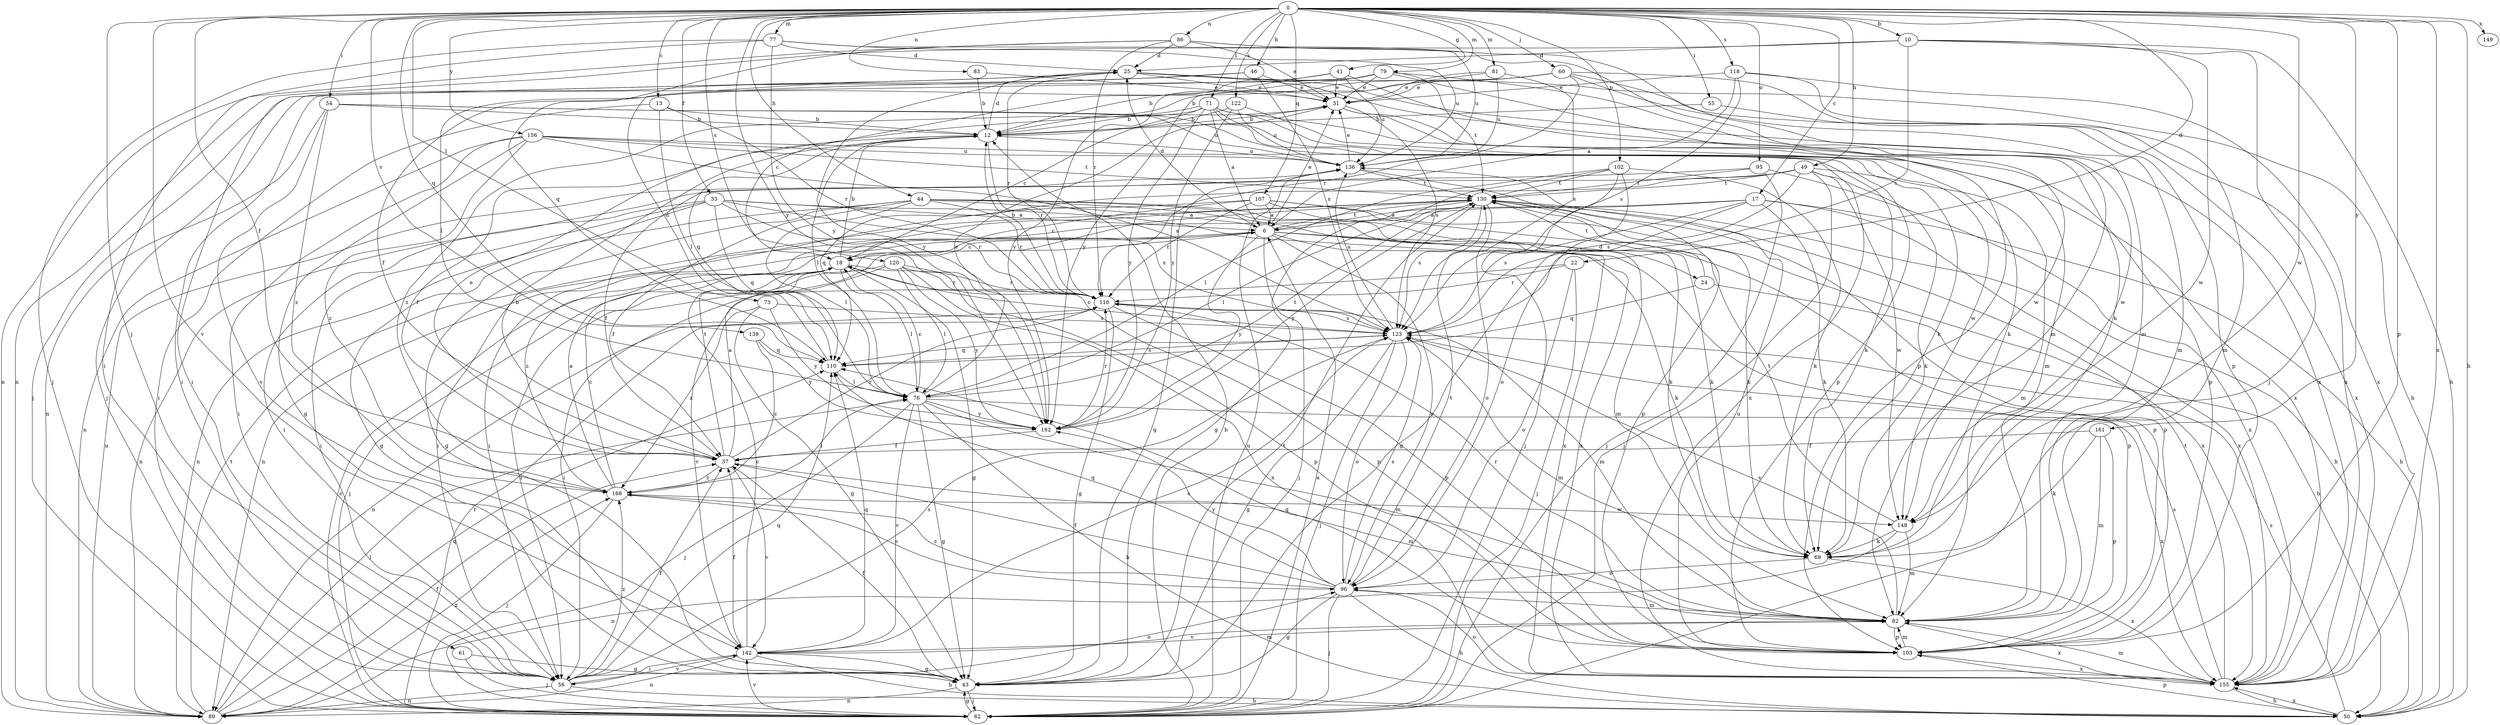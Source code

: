 strict digraph  {
0;
6;
10;
12;
13;
17;
18;
22;
24;
25;
31;
33;
37;
41;
43;
44;
46;
49;
50;
54;
55;
56;
60;
61;
62;
69;
71;
73;
76;
77;
79;
81;
82;
83;
86;
89;
95;
96;
102;
103;
107;
110;
116;
118;
120;
122;
123;
130;
136;
139;
142;
148;
149;
155;
156;
161;
162;
168;
0 -> 10  [label=b];
0 -> 13  [label=c];
0 -> 17  [label=c];
0 -> 22  [label=d];
0 -> 33  [label=f];
0 -> 37  [label=f];
0 -> 41  [label=g];
0 -> 44  [label=h];
0 -> 46  [label=h];
0 -> 49  [label=h];
0 -> 50  [label=h];
0 -> 54  [label=i];
0 -> 55  [label=i];
0 -> 60  [label=j];
0 -> 61  [label=j];
0 -> 71  [label=l];
0 -> 73  [label=l];
0 -> 77  [label=m];
0 -> 79  [label=m];
0 -> 81  [label=m];
0 -> 83  [label=n];
0 -> 86  [label=n];
0 -> 95  [label=o];
0 -> 102  [label=p];
0 -> 103  [label=p];
0 -> 107  [label=q];
0 -> 110  [label=q];
0 -> 118  [label=s];
0 -> 120  [label=s];
0 -> 122  [label=s];
0 -> 139  [label=v];
0 -> 142  [label=v];
0 -> 148  [label=w];
0 -> 149  [label=x];
0 -> 155  [label=x];
0 -> 156  [label=y];
0 -> 161  [label=y];
0 -> 162  [label=y];
6 -> 18  [label=c];
6 -> 24  [label=d];
6 -> 25  [label=d];
6 -> 31  [label=e];
6 -> 62  [label=j];
6 -> 69  [label=k];
6 -> 96  [label=o];
6 -> 103  [label=p];
6 -> 130  [label=t];
6 -> 162  [label=y];
6 -> 168  [label=z];
10 -> 25  [label=d];
10 -> 50  [label=h];
10 -> 62  [label=j];
10 -> 89  [label=n];
10 -> 123  [label=s];
10 -> 148  [label=w];
12 -> 25  [label=d];
12 -> 37  [label=f];
12 -> 76  [label=l];
12 -> 110  [label=q];
12 -> 116  [label=r];
12 -> 136  [label=u];
13 -> 12  [label=b];
13 -> 56  [label=i];
13 -> 76  [label=l];
13 -> 116  [label=r];
17 -> 6  [label=a];
17 -> 43  [label=g];
17 -> 50  [label=h];
17 -> 56  [label=i];
17 -> 69  [label=k];
17 -> 123  [label=s];
17 -> 155  [label=x];
18 -> 12  [label=b];
18 -> 43  [label=g];
18 -> 62  [label=j];
18 -> 76  [label=l];
18 -> 103  [label=p];
18 -> 116  [label=r];
22 -> 56  [label=i];
22 -> 62  [label=j];
22 -> 96  [label=o];
22 -> 116  [label=r];
24 -> 50  [label=h];
24 -> 110  [label=q];
24 -> 130  [label=t];
25 -> 31  [label=e];
25 -> 50  [label=h];
25 -> 56  [label=i];
25 -> 69  [label=k];
25 -> 116  [label=r];
25 -> 155  [label=x];
25 -> 162  [label=y];
31 -> 12  [label=b];
31 -> 82  [label=m];
31 -> 103  [label=p];
31 -> 123  [label=s];
33 -> 6  [label=a];
33 -> 43  [label=g];
33 -> 56  [label=i];
33 -> 89  [label=n];
33 -> 110  [label=q];
33 -> 116  [label=r];
33 -> 123  [label=s];
33 -> 155  [label=x];
37 -> 6  [label=a];
37 -> 12  [label=b];
37 -> 31  [label=e];
37 -> 82  [label=m];
37 -> 116  [label=r];
37 -> 130  [label=t];
37 -> 142  [label=v];
37 -> 168  [label=z];
41 -> 12  [label=b];
41 -> 18  [label=c];
41 -> 31  [label=e];
41 -> 136  [label=u];
41 -> 148  [label=w];
43 -> 37  [label=f];
43 -> 62  [label=j];
43 -> 89  [label=n];
43 -> 130  [label=t];
44 -> 6  [label=a];
44 -> 37  [label=f];
44 -> 43  [label=g];
44 -> 69  [label=k];
44 -> 76  [label=l];
44 -> 82  [label=m];
44 -> 89  [label=n];
44 -> 116  [label=r];
44 -> 155  [label=x];
46 -> 31  [label=e];
46 -> 62  [label=j];
46 -> 76  [label=l];
46 -> 123  [label=s];
49 -> 56  [label=i];
49 -> 62  [label=j];
49 -> 69  [label=k];
49 -> 82  [label=m];
49 -> 110  [label=q];
49 -> 123  [label=s];
49 -> 130  [label=t];
49 -> 148  [label=w];
50 -> 103  [label=p];
50 -> 123  [label=s];
50 -> 155  [label=x];
54 -> 12  [label=b];
54 -> 89  [label=n];
54 -> 136  [label=u];
54 -> 142  [label=v];
54 -> 155  [label=x];
54 -> 168  [label=z];
55 -> 12  [label=b];
55 -> 155  [label=x];
56 -> 37  [label=f];
56 -> 50  [label=h];
56 -> 89  [label=n];
56 -> 96  [label=o];
56 -> 110  [label=q];
56 -> 123  [label=s];
56 -> 142  [label=v];
56 -> 168  [label=z];
60 -> 12  [label=b];
60 -> 31  [label=e];
60 -> 37  [label=f];
60 -> 82  [label=m];
60 -> 103  [label=p];
60 -> 116  [label=r];
60 -> 155  [label=x];
61 -> 43  [label=g];
61 -> 62  [label=j];
62 -> 6  [label=a];
62 -> 12  [label=b];
62 -> 18  [label=c];
62 -> 43  [label=g];
62 -> 116  [label=r];
62 -> 136  [label=u];
62 -> 142  [label=v];
69 -> 96  [label=o];
69 -> 155  [label=x];
71 -> 6  [label=a];
71 -> 12  [label=b];
71 -> 18  [label=c];
71 -> 69  [label=k];
71 -> 103  [label=p];
71 -> 148  [label=w];
71 -> 155  [label=x];
71 -> 162  [label=y];
71 -> 168  [label=z];
73 -> 43  [label=g];
73 -> 123  [label=s];
73 -> 162  [label=y];
73 -> 168  [label=z];
76 -> 18  [label=c];
76 -> 31  [label=e];
76 -> 43  [label=g];
76 -> 50  [label=h];
76 -> 62  [label=j];
76 -> 82  [label=m];
76 -> 130  [label=t];
76 -> 142  [label=v];
76 -> 155  [label=x];
76 -> 162  [label=y];
77 -> 25  [label=d];
77 -> 56  [label=i];
77 -> 62  [label=j];
77 -> 82  [label=m];
77 -> 136  [label=u];
77 -> 162  [label=y];
79 -> 31  [label=e];
79 -> 56  [label=i];
79 -> 62  [label=j];
79 -> 103  [label=p];
79 -> 130  [label=t];
79 -> 148  [label=w];
79 -> 162  [label=y];
81 -> 31  [label=e];
81 -> 123  [label=s];
81 -> 136  [label=u];
81 -> 162  [label=y];
82 -> 103  [label=p];
82 -> 116  [label=r];
82 -> 123  [label=s];
82 -> 142  [label=v];
82 -> 155  [label=x];
83 -> 12  [label=b];
83 -> 31  [label=e];
86 -> 25  [label=d];
86 -> 31  [label=e];
86 -> 82  [label=m];
86 -> 89  [label=n];
86 -> 110  [label=q];
86 -> 116  [label=r];
86 -> 136  [label=u];
89 -> 37  [label=f];
89 -> 76  [label=l];
89 -> 110  [label=q];
89 -> 130  [label=t];
89 -> 136  [label=u];
89 -> 168  [label=z];
95 -> 37  [label=f];
95 -> 62  [label=j];
95 -> 130  [label=t];
95 -> 155  [label=x];
96 -> 37  [label=f];
96 -> 43  [label=g];
96 -> 50  [label=h];
96 -> 62  [label=j];
96 -> 82  [label=m];
96 -> 110  [label=q];
96 -> 123  [label=s];
96 -> 130  [label=t];
96 -> 162  [label=y];
96 -> 168  [label=z];
102 -> 43  [label=g];
102 -> 62  [label=j];
102 -> 69  [label=k];
102 -> 76  [label=l];
102 -> 96  [label=o];
102 -> 130  [label=t];
103 -> 82  [label=m];
103 -> 110  [label=q];
103 -> 136  [label=u];
103 -> 155  [label=x];
107 -> 6  [label=a];
107 -> 18  [label=c];
107 -> 56  [label=i];
107 -> 69  [label=k];
107 -> 103  [label=p];
107 -> 116  [label=r];
107 -> 155  [label=x];
110 -> 25  [label=d];
110 -> 76  [label=l];
110 -> 123  [label=s];
116 -> 12  [label=b];
116 -> 43  [label=g];
116 -> 82  [label=m];
116 -> 89  [label=n];
116 -> 103  [label=p];
116 -> 123  [label=s];
118 -> 6  [label=a];
118 -> 31  [label=e];
118 -> 82  [label=m];
118 -> 123  [label=s];
118 -> 155  [label=x];
120 -> 56  [label=i];
120 -> 76  [label=l];
120 -> 103  [label=p];
120 -> 116  [label=r];
120 -> 142  [label=v];
120 -> 155  [label=x];
120 -> 162  [label=y];
122 -> 12  [label=b];
122 -> 69  [label=k];
122 -> 136  [label=u];
122 -> 162  [label=y];
123 -> 18  [label=c];
123 -> 43  [label=g];
123 -> 62  [label=j];
123 -> 82  [label=m];
123 -> 96  [label=o];
123 -> 110  [label=q];
123 -> 136  [label=u];
130 -> 6  [label=a];
130 -> 50  [label=h];
130 -> 69  [label=k];
130 -> 76  [label=l];
130 -> 89  [label=n];
130 -> 96  [label=o];
130 -> 103  [label=p];
130 -> 123  [label=s];
130 -> 162  [label=y];
136 -> 31  [label=e];
136 -> 43  [label=g];
136 -> 103  [label=p];
136 -> 130  [label=t];
139 -> 110  [label=q];
139 -> 162  [label=y];
139 -> 168  [label=z];
142 -> 18  [label=c];
142 -> 37  [label=f];
142 -> 43  [label=g];
142 -> 50  [label=h];
142 -> 56  [label=i];
142 -> 82  [label=m];
142 -> 89  [label=n];
142 -> 110  [label=q];
142 -> 123  [label=s];
148 -> 69  [label=k];
148 -> 82  [label=m];
148 -> 89  [label=n];
148 -> 130  [label=t];
155 -> 50  [label=h];
155 -> 82  [label=m];
155 -> 96  [label=o];
155 -> 123  [label=s];
155 -> 130  [label=t];
156 -> 43  [label=g];
156 -> 56  [label=i];
156 -> 69  [label=k];
156 -> 89  [label=n];
156 -> 123  [label=s];
156 -> 130  [label=t];
156 -> 136  [label=u];
156 -> 168  [label=z];
161 -> 37  [label=f];
161 -> 69  [label=k];
161 -> 82  [label=m];
161 -> 103  [label=p];
162 -> 37  [label=f];
162 -> 116  [label=r];
168 -> 6  [label=a];
168 -> 18  [label=c];
168 -> 62  [label=j];
168 -> 76  [label=l];
168 -> 96  [label=o];
168 -> 148  [label=w];
}
